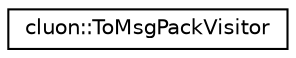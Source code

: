 digraph "Graphical Class Hierarchy"
{
 // LATEX_PDF_SIZE
  edge [fontname="Helvetica",fontsize="10",labelfontname="Helvetica",labelfontsize="10"];
  node [fontname="Helvetica",fontsize="10",shape=record];
  rankdir="LR";
  Node0 [label="cluon::ToMsgPackVisitor",height=0.2,width=0.4,color="black", fillcolor="white", style="filled",URL="$classcluon_1_1ToMsgPackVisitor.html",tooltip=" "];
}
